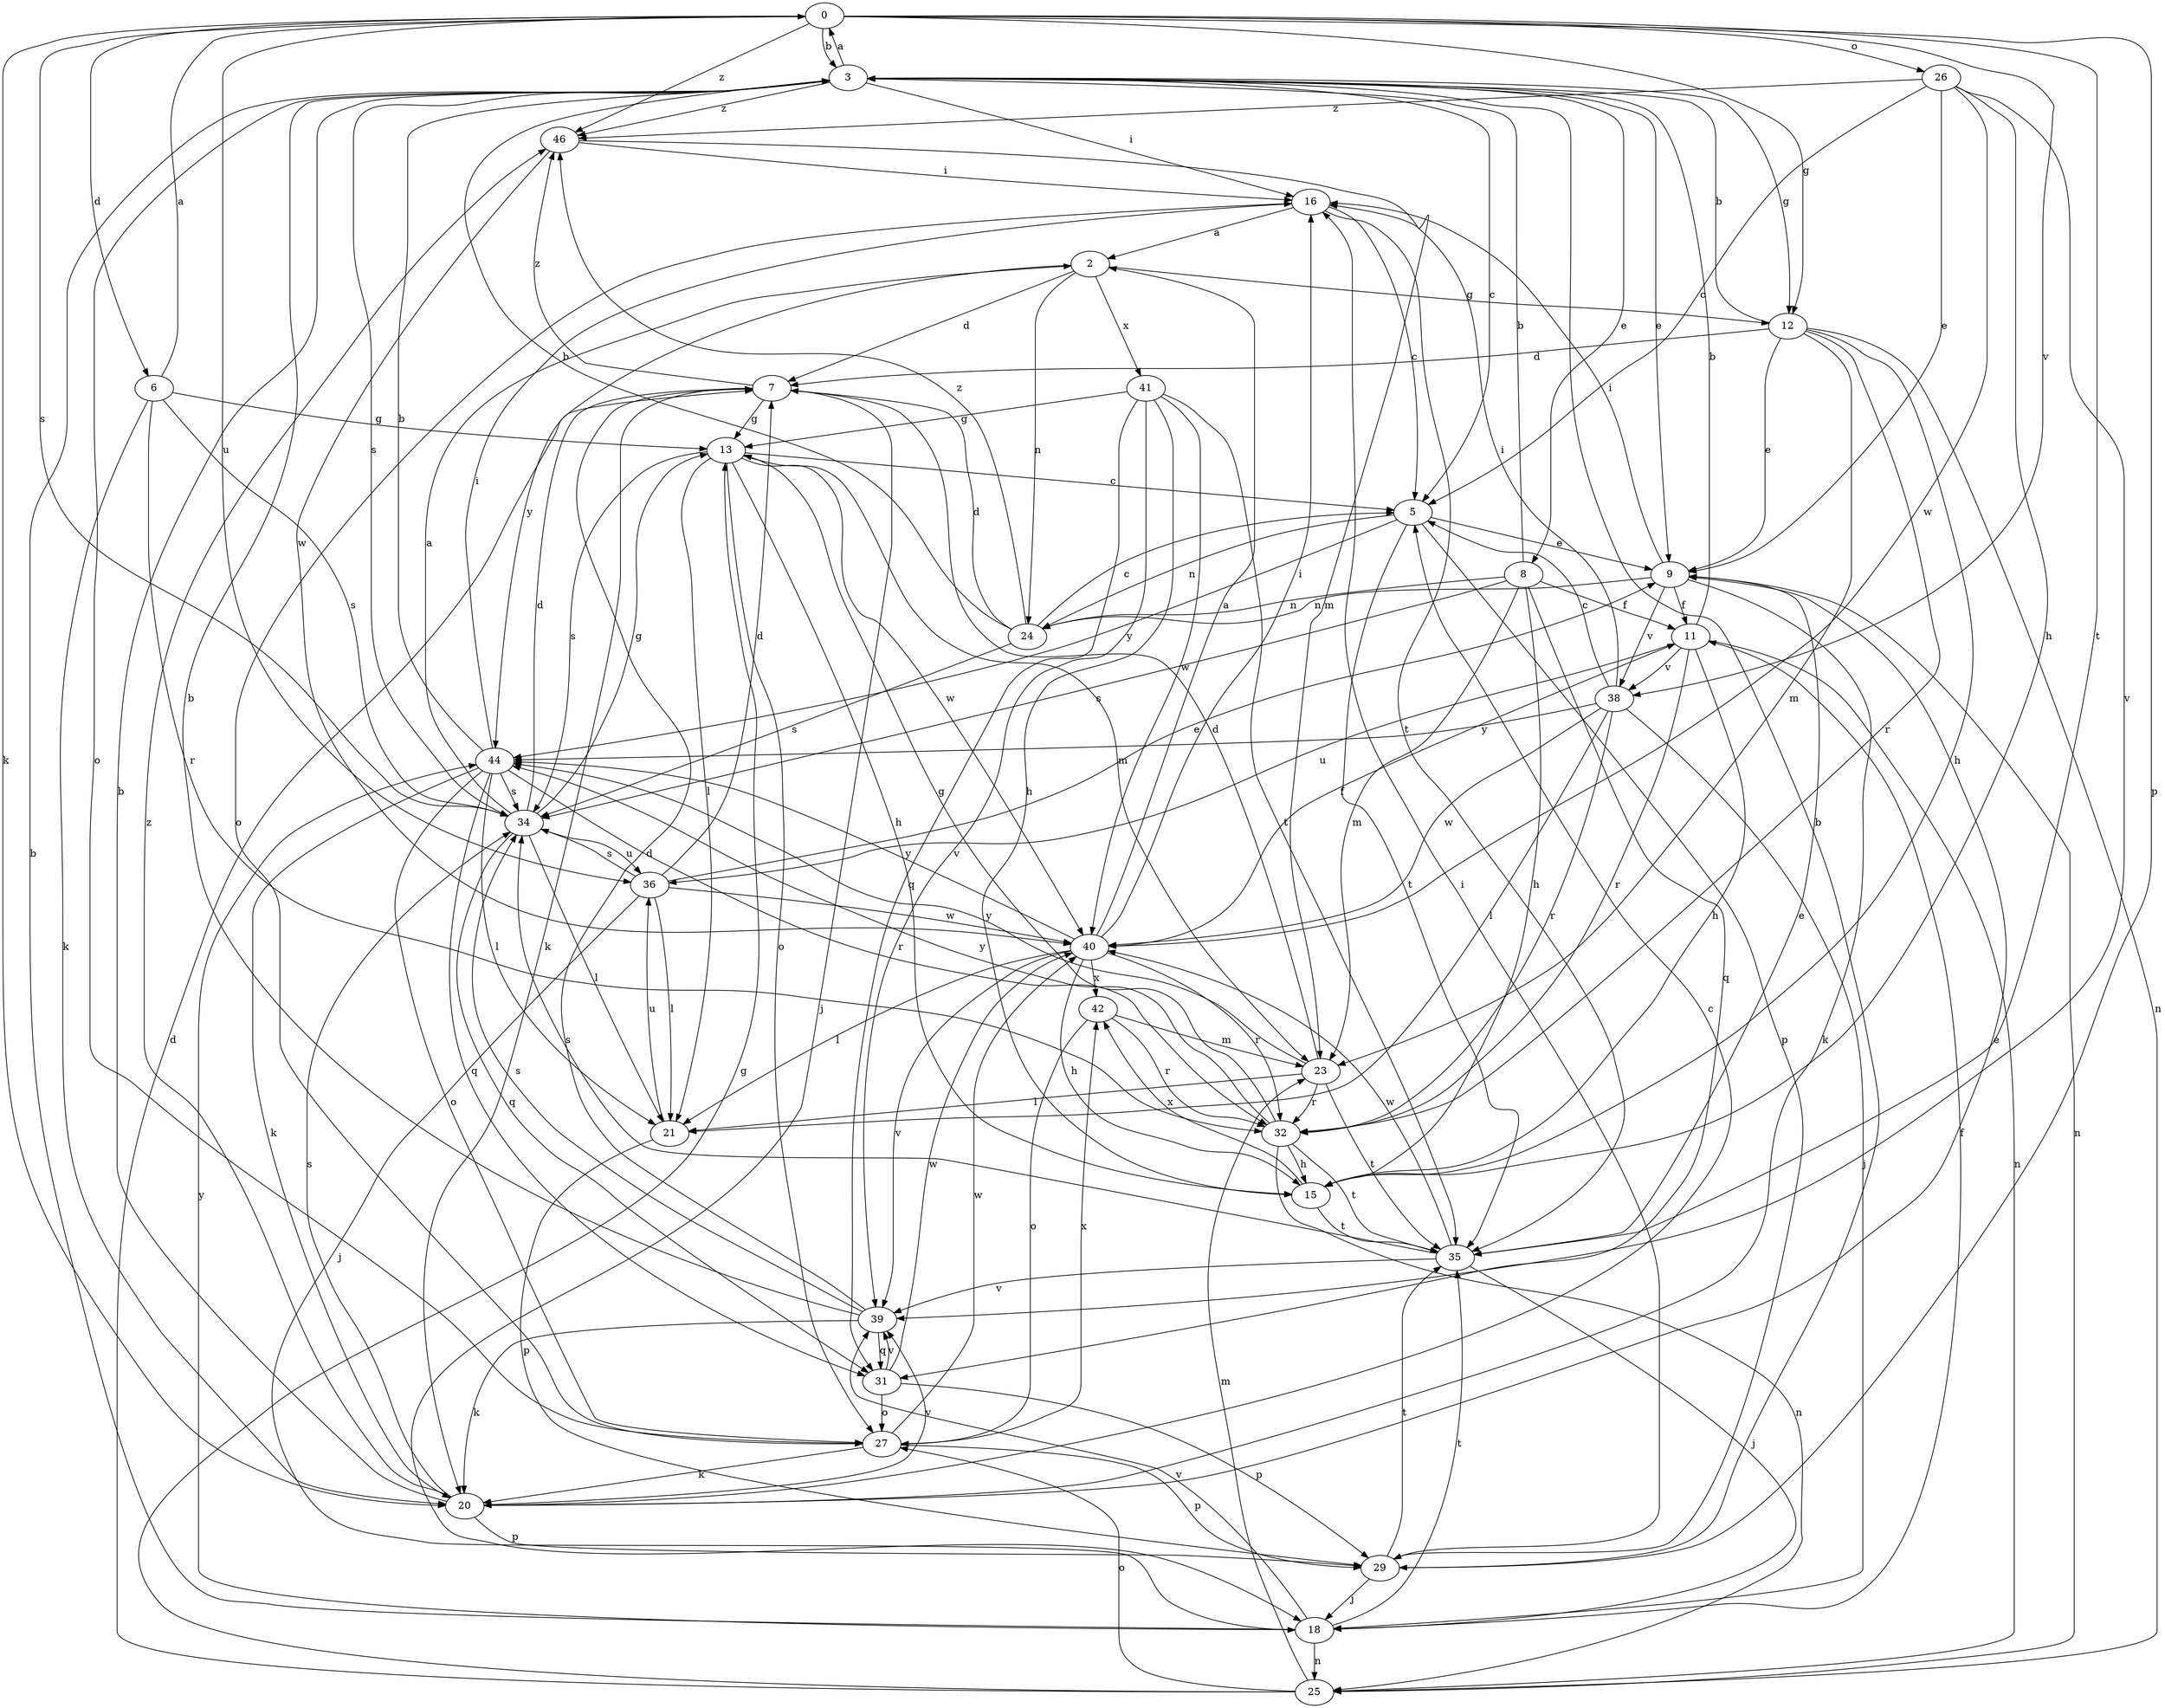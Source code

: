 strict digraph  {
0;
2;
3;
5;
6;
7;
8;
9;
11;
12;
13;
15;
16;
18;
20;
21;
23;
24;
25;
26;
27;
29;
31;
32;
34;
35;
36;
38;
39;
40;
41;
42;
44;
46;
0 -> 3  [label=b];
0 -> 6  [label=d];
0 -> 12  [label=g];
0 -> 20  [label=k];
0 -> 26  [label=o];
0 -> 29  [label=p];
0 -> 34  [label=s];
0 -> 35  [label=t];
0 -> 36  [label=u];
0 -> 38  [label=v];
0 -> 46  [label=z];
2 -> 7  [label=d];
2 -> 12  [label=g];
2 -> 24  [label=n];
2 -> 41  [label=x];
2 -> 44  [label=y];
3 -> 0  [label=a];
3 -> 5  [label=c];
3 -> 8  [label=e];
3 -> 9  [label=e];
3 -> 12  [label=g];
3 -> 16  [label=i];
3 -> 27  [label=o];
3 -> 34  [label=s];
3 -> 46  [label=z];
5 -> 9  [label=e];
5 -> 24  [label=n];
5 -> 29  [label=p];
5 -> 35  [label=t];
5 -> 44  [label=y];
6 -> 0  [label=a];
6 -> 13  [label=g];
6 -> 20  [label=k];
6 -> 32  [label=r];
6 -> 34  [label=s];
7 -> 13  [label=g];
7 -> 18  [label=j];
7 -> 20  [label=k];
7 -> 46  [label=z];
8 -> 3  [label=b];
8 -> 11  [label=f];
8 -> 15  [label=h];
8 -> 23  [label=m];
8 -> 24  [label=n];
8 -> 31  [label=q];
8 -> 34  [label=s];
9 -> 11  [label=f];
9 -> 16  [label=i];
9 -> 20  [label=k];
9 -> 24  [label=n];
9 -> 25  [label=n];
9 -> 38  [label=v];
11 -> 3  [label=b];
11 -> 15  [label=h];
11 -> 25  [label=n];
11 -> 32  [label=r];
11 -> 36  [label=u];
11 -> 38  [label=v];
12 -> 3  [label=b];
12 -> 7  [label=d];
12 -> 9  [label=e];
12 -> 15  [label=h];
12 -> 23  [label=m];
12 -> 25  [label=n];
12 -> 32  [label=r];
13 -> 5  [label=c];
13 -> 15  [label=h];
13 -> 21  [label=l];
13 -> 23  [label=m];
13 -> 27  [label=o];
13 -> 34  [label=s];
13 -> 40  [label=w];
15 -> 35  [label=t];
15 -> 42  [label=x];
16 -> 2  [label=a];
16 -> 5  [label=c];
16 -> 27  [label=o];
16 -> 35  [label=t];
18 -> 3  [label=b];
18 -> 11  [label=f];
18 -> 25  [label=n];
18 -> 35  [label=t];
18 -> 39  [label=v];
18 -> 44  [label=y];
20 -> 3  [label=b];
20 -> 5  [label=c];
20 -> 9  [label=e];
20 -> 29  [label=p];
20 -> 34  [label=s];
20 -> 39  [label=v];
20 -> 46  [label=z];
21 -> 29  [label=p];
21 -> 36  [label=u];
23 -> 7  [label=d];
23 -> 21  [label=l];
23 -> 32  [label=r];
23 -> 35  [label=t];
23 -> 44  [label=y];
24 -> 3  [label=b];
24 -> 5  [label=c];
24 -> 7  [label=d];
24 -> 34  [label=s];
24 -> 46  [label=z];
25 -> 7  [label=d];
25 -> 13  [label=g];
25 -> 23  [label=m];
25 -> 27  [label=o];
26 -> 5  [label=c];
26 -> 9  [label=e];
26 -> 15  [label=h];
26 -> 39  [label=v];
26 -> 40  [label=w];
26 -> 46  [label=z];
27 -> 20  [label=k];
27 -> 29  [label=p];
27 -> 40  [label=w];
27 -> 42  [label=x];
29 -> 3  [label=b];
29 -> 16  [label=i];
29 -> 18  [label=j];
29 -> 35  [label=t];
31 -> 27  [label=o];
31 -> 29  [label=p];
31 -> 39  [label=v];
31 -> 40  [label=w];
32 -> 13  [label=g];
32 -> 15  [label=h];
32 -> 25  [label=n];
32 -> 35  [label=t];
32 -> 44  [label=y];
34 -> 2  [label=a];
34 -> 7  [label=d];
34 -> 13  [label=g];
34 -> 21  [label=l];
34 -> 31  [label=q];
34 -> 36  [label=u];
35 -> 9  [label=e];
35 -> 18  [label=j];
35 -> 34  [label=s];
35 -> 39  [label=v];
35 -> 40  [label=w];
36 -> 7  [label=d];
36 -> 9  [label=e];
36 -> 18  [label=j];
36 -> 21  [label=l];
36 -> 34  [label=s];
36 -> 40  [label=w];
38 -> 5  [label=c];
38 -> 16  [label=i];
38 -> 18  [label=j];
38 -> 21  [label=l];
38 -> 32  [label=r];
38 -> 40  [label=w];
38 -> 44  [label=y];
39 -> 3  [label=b];
39 -> 7  [label=d];
39 -> 20  [label=k];
39 -> 31  [label=q];
39 -> 34  [label=s];
40 -> 2  [label=a];
40 -> 11  [label=f];
40 -> 15  [label=h];
40 -> 16  [label=i];
40 -> 21  [label=l];
40 -> 32  [label=r];
40 -> 39  [label=v];
40 -> 42  [label=x];
40 -> 44  [label=y];
41 -> 13  [label=g];
41 -> 15  [label=h];
41 -> 31  [label=q];
41 -> 35  [label=t];
41 -> 39  [label=v];
41 -> 40  [label=w];
42 -> 23  [label=m];
42 -> 27  [label=o];
42 -> 32  [label=r];
44 -> 3  [label=b];
44 -> 16  [label=i];
44 -> 20  [label=k];
44 -> 21  [label=l];
44 -> 27  [label=o];
44 -> 31  [label=q];
44 -> 32  [label=r];
44 -> 34  [label=s];
46 -> 16  [label=i];
46 -> 23  [label=m];
46 -> 40  [label=w];
}
